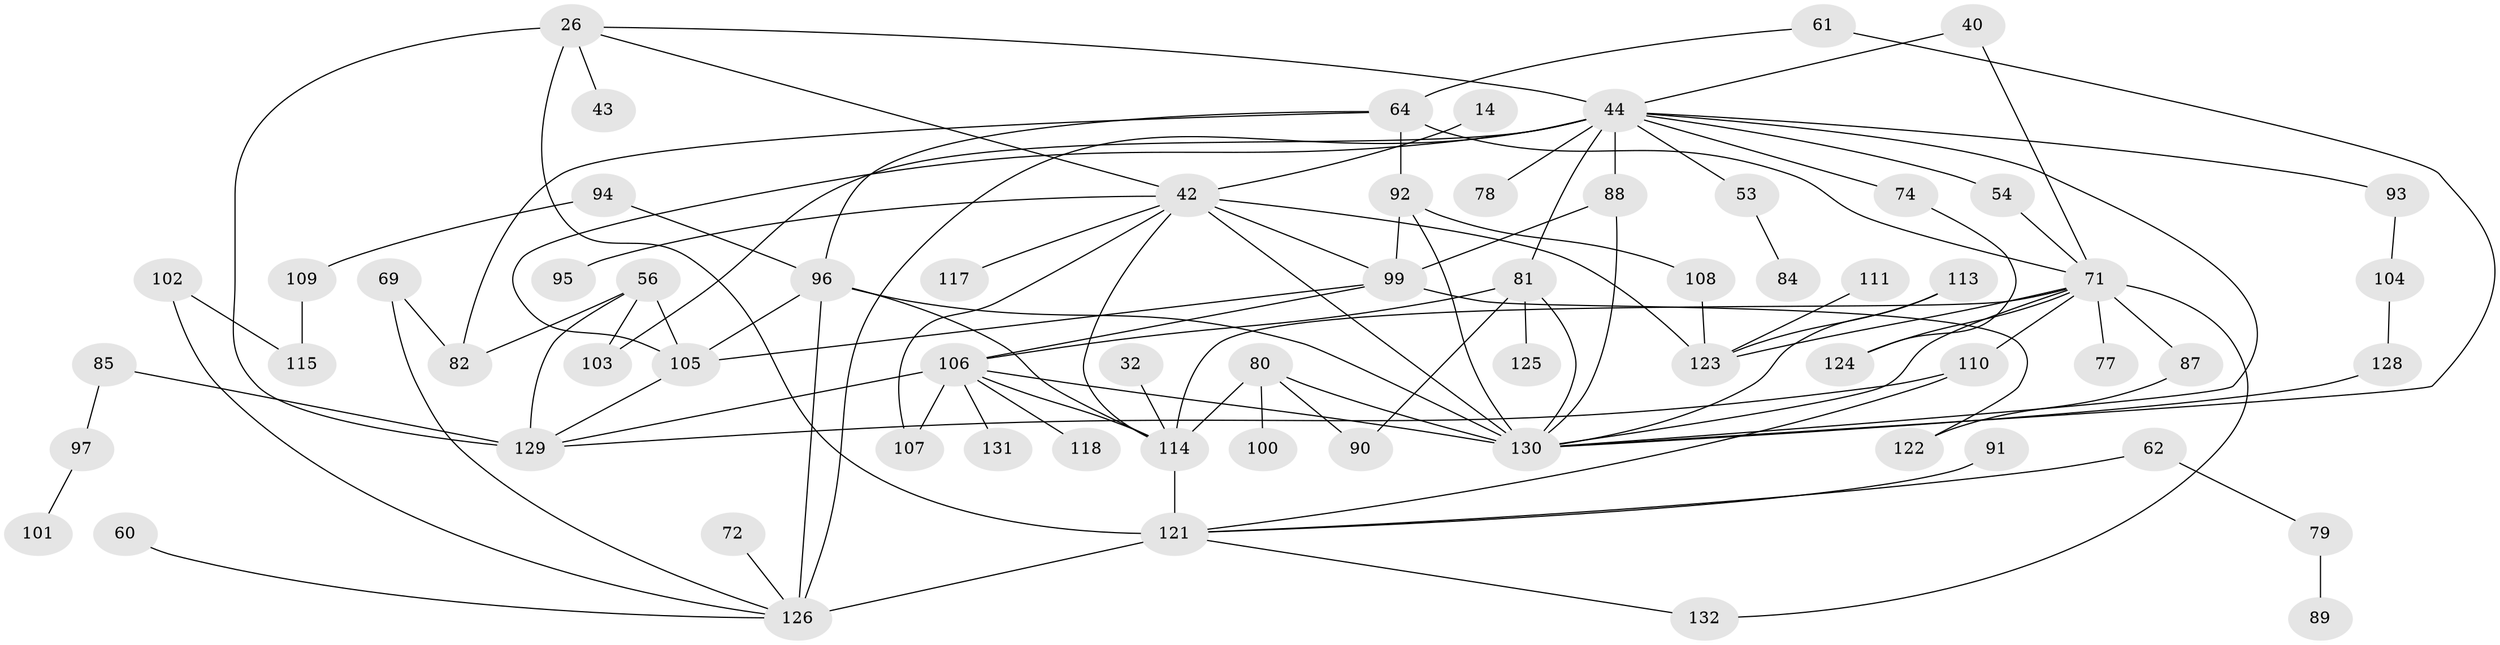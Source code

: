 // original degree distribution, {4: 0.15151515151515152, 6: 0.05303030303030303, 5: 0.045454545454545456, 7: 0.015151515151515152, 3: 0.1893939393939394, 1: 0.13636363636363635, 2: 0.3787878787878788, 10: 0.007575757575757576, 8: 0.015151515151515152, 9: 0.007575757575757576}
// Generated by graph-tools (version 1.1) at 2025/41/03/09/25 04:41:01]
// undirected, 66 vertices, 104 edges
graph export_dot {
graph [start="1"]
  node [color=gray90,style=filled];
  14;
  26 [super="+9"];
  32;
  40;
  42 [super="+1+12"];
  43;
  44 [super="+21"];
  53;
  54;
  56 [super="+38+31"];
  60 [super="+51"];
  61;
  62;
  64 [super="+8"];
  69;
  71 [super="+33+66"];
  72;
  74;
  77;
  78;
  79;
  80 [super="+39"];
  81 [super="+30+46"];
  82 [super="+52+70"];
  84;
  85;
  87;
  88;
  89;
  90;
  91;
  92 [super="+16+13"];
  93;
  94;
  95;
  96 [super="+7+10"];
  97;
  99 [super="+49+57"];
  100;
  101;
  102;
  103 [super="+29"];
  104;
  105 [super="+65+76"];
  106 [super="+63"];
  107;
  108 [super="+98"];
  109;
  110;
  111;
  113;
  114 [super="+112+5"];
  115;
  117;
  118;
  121 [super="+68+86+67+18"];
  122;
  123 [super="+75"];
  124;
  125 [super="+119"];
  126 [super="+73+120"];
  128;
  129 [super="+17"];
  130 [super="+55+83+127+116"];
  131;
  132;
  14 -- 42;
  26 -- 43;
  26 -- 129 [weight=2];
  26 -- 42;
  26 -- 44;
  26 -- 121;
  32 -- 114;
  40 -- 44;
  40 -- 71;
  42 -- 117;
  42 -- 107;
  42 -- 95;
  42 -- 99 [weight=2];
  42 -- 130 [weight=2];
  42 -- 123;
  42 -- 114 [weight=2];
  44 -- 53;
  44 -- 74;
  44 -- 78;
  44 -- 88 [weight=2];
  44 -- 93;
  44 -- 103;
  44 -- 54;
  44 -- 81 [weight=3];
  44 -- 105;
  44 -- 130 [weight=2];
  44 -- 126;
  53 -- 84;
  54 -- 71;
  56 -- 103 [weight=3];
  56 -- 129;
  56 -- 82 [weight=2];
  56 -- 105;
  60 -- 126;
  61 -- 64;
  61 -- 130;
  62 -- 79;
  62 -- 121;
  64 -- 71 [weight=2];
  64 -- 96;
  64 -- 92 [weight=2];
  64 -- 82;
  69 -- 82;
  69 -- 126;
  71 -- 123;
  71 -- 77;
  71 -- 110;
  71 -- 114 [weight=2];
  71 -- 87;
  71 -- 124;
  71 -- 132;
  71 -- 130 [weight=2];
  72 -- 126;
  74 -- 124;
  79 -- 89;
  80 -- 90;
  80 -- 114;
  80 -- 100;
  80 -- 130;
  81 -- 90;
  81 -- 125 [weight=2];
  81 -- 130;
  81 -- 106 [weight=2];
  85 -- 97;
  85 -- 129;
  87 -- 122;
  88 -- 99;
  88 -- 130;
  91 -- 121 [weight=2];
  92 -- 99;
  92 -- 130 [weight=2];
  92 -- 108;
  93 -- 104;
  94 -- 109;
  94 -- 96;
  96 -- 114 [weight=2];
  96 -- 105;
  96 -- 126 [weight=2];
  96 -- 130 [weight=2];
  97 -- 101;
  99 -- 122;
  99 -- 105 [weight=2];
  99 -- 106;
  102 -- 115;
  102 -- 126;
  104 -- 128;
  105 -- 129;
  106 -- 130 [weight=2];
  106 -- 129;
  106 -- 131;
  106 -- 107;
  106 -- 114;
  106 -- 118;
  108 -- 123;
  109 -- 115;
  110 -- 129;
  110 -- 121;
  111 -- 123;
  113 -- 123;
  113 -- 130;
  114 -- 121 [weight=3];
  121 -- 132;
  121 -- 126 [weight=2];
  128 -- 130;
}
